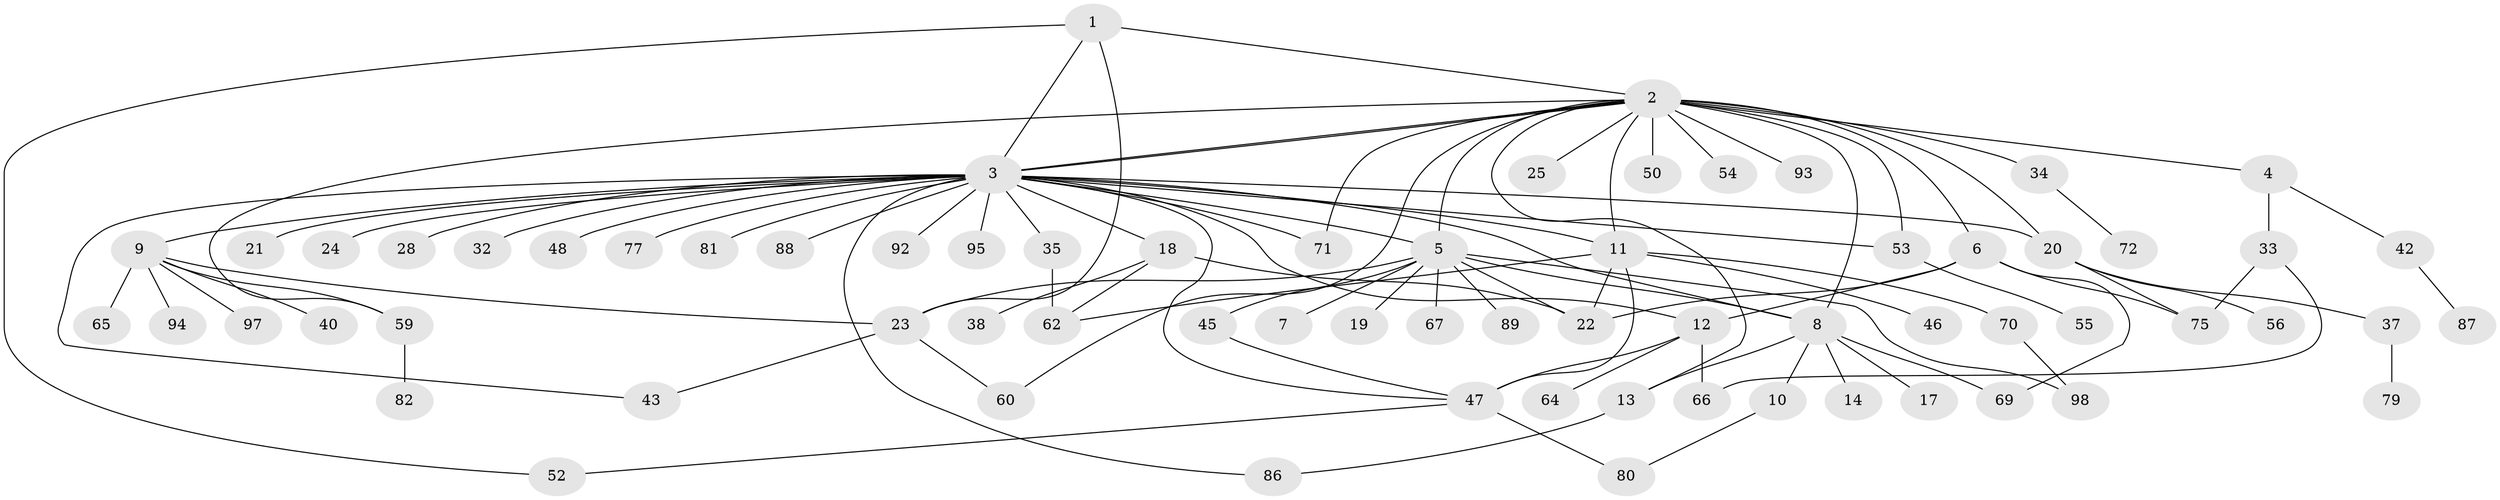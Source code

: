 // original degree distribution, {4: 0.061224489795918366, 18: 0.01020408163265306, 22: 0.01020408163265306, 10: 0.02040816326530612, 6: 0.030612244897959183, 1: 0.4387755102040816, 8: 0.01020408163265306, 7: 0.01020408163265306, 3: 0.12244897959183673, 5: 0.061224489795918366, 2: 0.22448979591836735}
// Generated by graph-tools (version 1.1) at 2025/11/02/27/25 16:11:10]
// undirected, 70 vertices, 101 edges
graph export_dot {
graph [start="1"]
  node [color=gray90,style=filled];
  1;
  2 [super="+30"];
  3 [super="+15"];
  4 [super="+36"];
  5 [super="+29"];
  6 [super="+16"];
  7;
  8 [super="+90"];
  9 [super="+63"];
  10 [super="+41"];
  11 [super="+58"];
  12 [super="+31"];
  13 [super="+78"];
  14;
  17 [super="+39"];
  18 [super="+26"];
  19;
  20 [super="+27"];
  21;
  22 [super="+61"];
  23 [super="+51"];
  24;
  25;
  28;
  32;
  33 [super="+83"];
  34;
  35 [super="+74"];
  37 [super="+76"];
  38;
  40 [super="+44"];
  42;
  43;
  45;
  46;
  47 [super="+49"];
  48;
  50;
  52 [super="+96"];
  53 [super="+57"];
  54;
  55;
  56;
  59;
  60 [super="+91"];
  62 [super="+68"];
  64;
  65;
  66 [super="+84"];
  67;
  69;
  70 [super="+73"];
  71;
  72;
  75 [super="+85"];
  77;
  79;
  80;
  81;
  82;
  86;
  87;
  88;
  89;
  92;
  93;
  94;
  95;
  97;
  98;
  1 -- 2;
  1 -- 3;
  1 -- 23;
  1 -- 52;
  2 -- 3;
  2 -- 3;
  2 -- 4;
  2 -- 6;
  2 -- 8;
  2 -- 11;
  2 -- 13;
  2 -- 20 [weight=2];
  2 -- 25;
  2 -- 34 [weight=2];
  2 -- 50;
  2 -- 53;
  2 -- 54;
  2 -- 59;
  2 -- 71;
  2 -- 93;
  2 -- 5;
  2 -- 60;
  3 -- 5;
  3 -- 9;
  3 -- 11;
  3 -- 21 [weight=2];
  3 -- 28;
  3 -- 32;
  3 -- 35;
  3 -- 48;
  3 -- 53 [weight=2];
  3 -- 77;
  3 -- 86;
  3 -- 88;
  3 -- 92;
  3 -- 95;
  3 -- 71;
  3 -- 43;
  3 -- 81;
  3 -- 18;
  3 -- 24;
  3 -- 8;
  3 -- 47;
  3 -- 20;
  3 -- 12;
  4 -- 33;
  4 -- 42;
  5 -- 7;
  5 -- 19;
  5 -- 22;
  5 -- 45;
  5 -- 67;
  5 -- 89;
  5 -- 98;
  5 -- 8;
  5 -- 23;
  6 -- 12;
  6 -- 69;
  6 -- 75;
  6 -- 22;
  8 -- 10;
  8 -- 13;
  8 -- 14;
  8 -- 17;
  8 -- 69;
  9 -- 23;
  9 -- 40;
  9 -- 59;
  9 -- 65;
  9 -- 94;
  9 -- 97;
  10 -- 80;
  11 -- 22;
  11 -- 46;
  11 -- 70;
  11 -- 62;
  11 -- 47 [weight=2];
  12 -- 47;
  12 -- 64;
  12 -- 66;
  13 -- 86;
  18 -- 22;
  18 -- 38;
  18 -- 62;
  20 -- 37;
  20 -- 56;
  20 -- 75;
  23 -- 43;
  23 -- 60;
  33 -- 66;
  33 -- 75;
  34 -- 72;
  35 -- 62;
  37 -- 79;
  42 -- 87;
  45 -- 47;
  47 -- 52;
  47 -- 80;
  53 -- 55;
  59 -- 82;
  70 -- 98;
}

